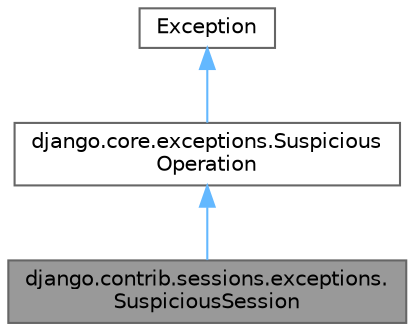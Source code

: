 digraph "django.contrib.sessions.exceptions.SuspiciousSession"
{
 // LATEX_PDF_SIZE
  bgcolor="transparent";
  edge [fontname=Helvetica,fontsize=10,labelfontname=Helvetica,labelfontsize=10];
  node [fontname=Helvetica,fontsize=10,shape=box,height=0.2,width=0.4];
  Node1 [id="Node000001",label="django.contrib.sessions.exceptions.\lSuspiciousSession",height=0.2,width=0.4,color="gray40", fillcolor="grey60", style="filled", fontcolor="black",tooltip=" "];
  Node2 -> Node1 [id="edge1_Node000001_Node000002",dir="back",color="steelblue1",style="solid",tooltip=" "];
  Node2 [id="Node000002",label="django.core.exceptions.Suspicious\lOperation",height=0.2,width=0.4,color="gray40", fillcolor="white", style="filled",URL="$classdjango_1_1core_1_1exceptions_1_1_suspicious_operation.html",tooltip=" "];
  Node3 -> Node2 [id="edge2_Node000002_Node000003",dir="back",color="steelblue1",style="solid",tooltip=" "];
  Node3 [id="Node000003",label="Exception",height=0.2,width=0.4,color="gray40", fillcolor="white", style="filled",tooltip=" "];
}
